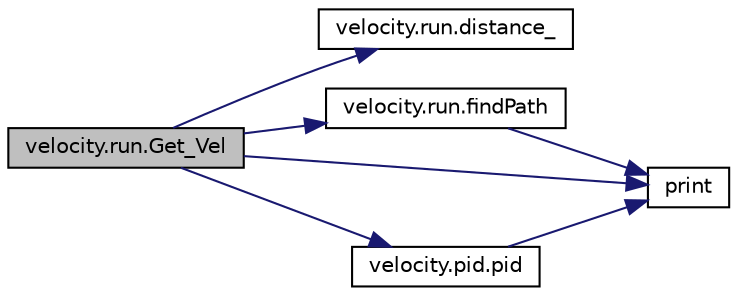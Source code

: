 digraph "velocity.run.Get_Vel"
{
 // INTERACTIVE_SVG=YES
  edge [fontname="Helvetica",fontsize="10",labelfontname="Helvetica",labelfontsize="10"];
  node [fontname="Helvetica",fontsize="10",shape=record];
  rankdir="LR";
  Node1 [label="velocity.run.Get_Vel",height=0.2,width=0.4,color="black", fillcolor="grey75", style="filled", fontcolor="black"];
  Node1 -> Node2 [color="midnightblue",fontsize="10",style="solid",fontname="Helvetica"];
  Node2 [label="velocity.run.distance_",height=0.2,width=0.4,color="black", fillcolor="white", style="filled",URL="$dd/d2b/namespacevelocity_1_1run.html#af980ccd0ffce53605a475351b3e074ae"];
  Node1 -> Node3 [color="midnightblue",fontsize="10",style="solid",fontname="Helvetica"];
  Node3 [label="velocity.run.findPath",height=0.2,width=0.4,color="black", fillcolor="white", style="filled",URL="$dd/d2b/namespacevelocity_1_1run.html#a151075b1a4dd6aeafc7dfddba65d2673"];
  Node3 -> Node4 [color="midnightblue",fontsize="10",style="solid",fontname="Helvetica"];
  Node4 [label="print",height=0.2,width=0.4,color="black", fillcolor="white", style="filled",URL="$dc/ddd/node__class_8cpp.html#abc62c9d234b4194b3886013a7dbd1232"];
  Node1 -> Node5 [color="midnightblue",fontsize="10",style="solid",fontname="Helvetica"];
  Node5 [label="velocity.pid.pid",height=0.2,width=0.4,color="black", fillcolor="white", style="filled",URL="$dd/d17/namespacevelocity_1_1pid.html#ad9f2bf2001cf069eee9f9f0360a1c253",tooltip="PID on velocity vx,vy. "];
  Node5 -> Node4 [color="midnightblue",fontsize="10",style="solid",fontname="Helvetica"];
  Node1 -> Node4 [color="midnightblue",fontsize="10",style="solid",fontname="Helvetica"];
}
